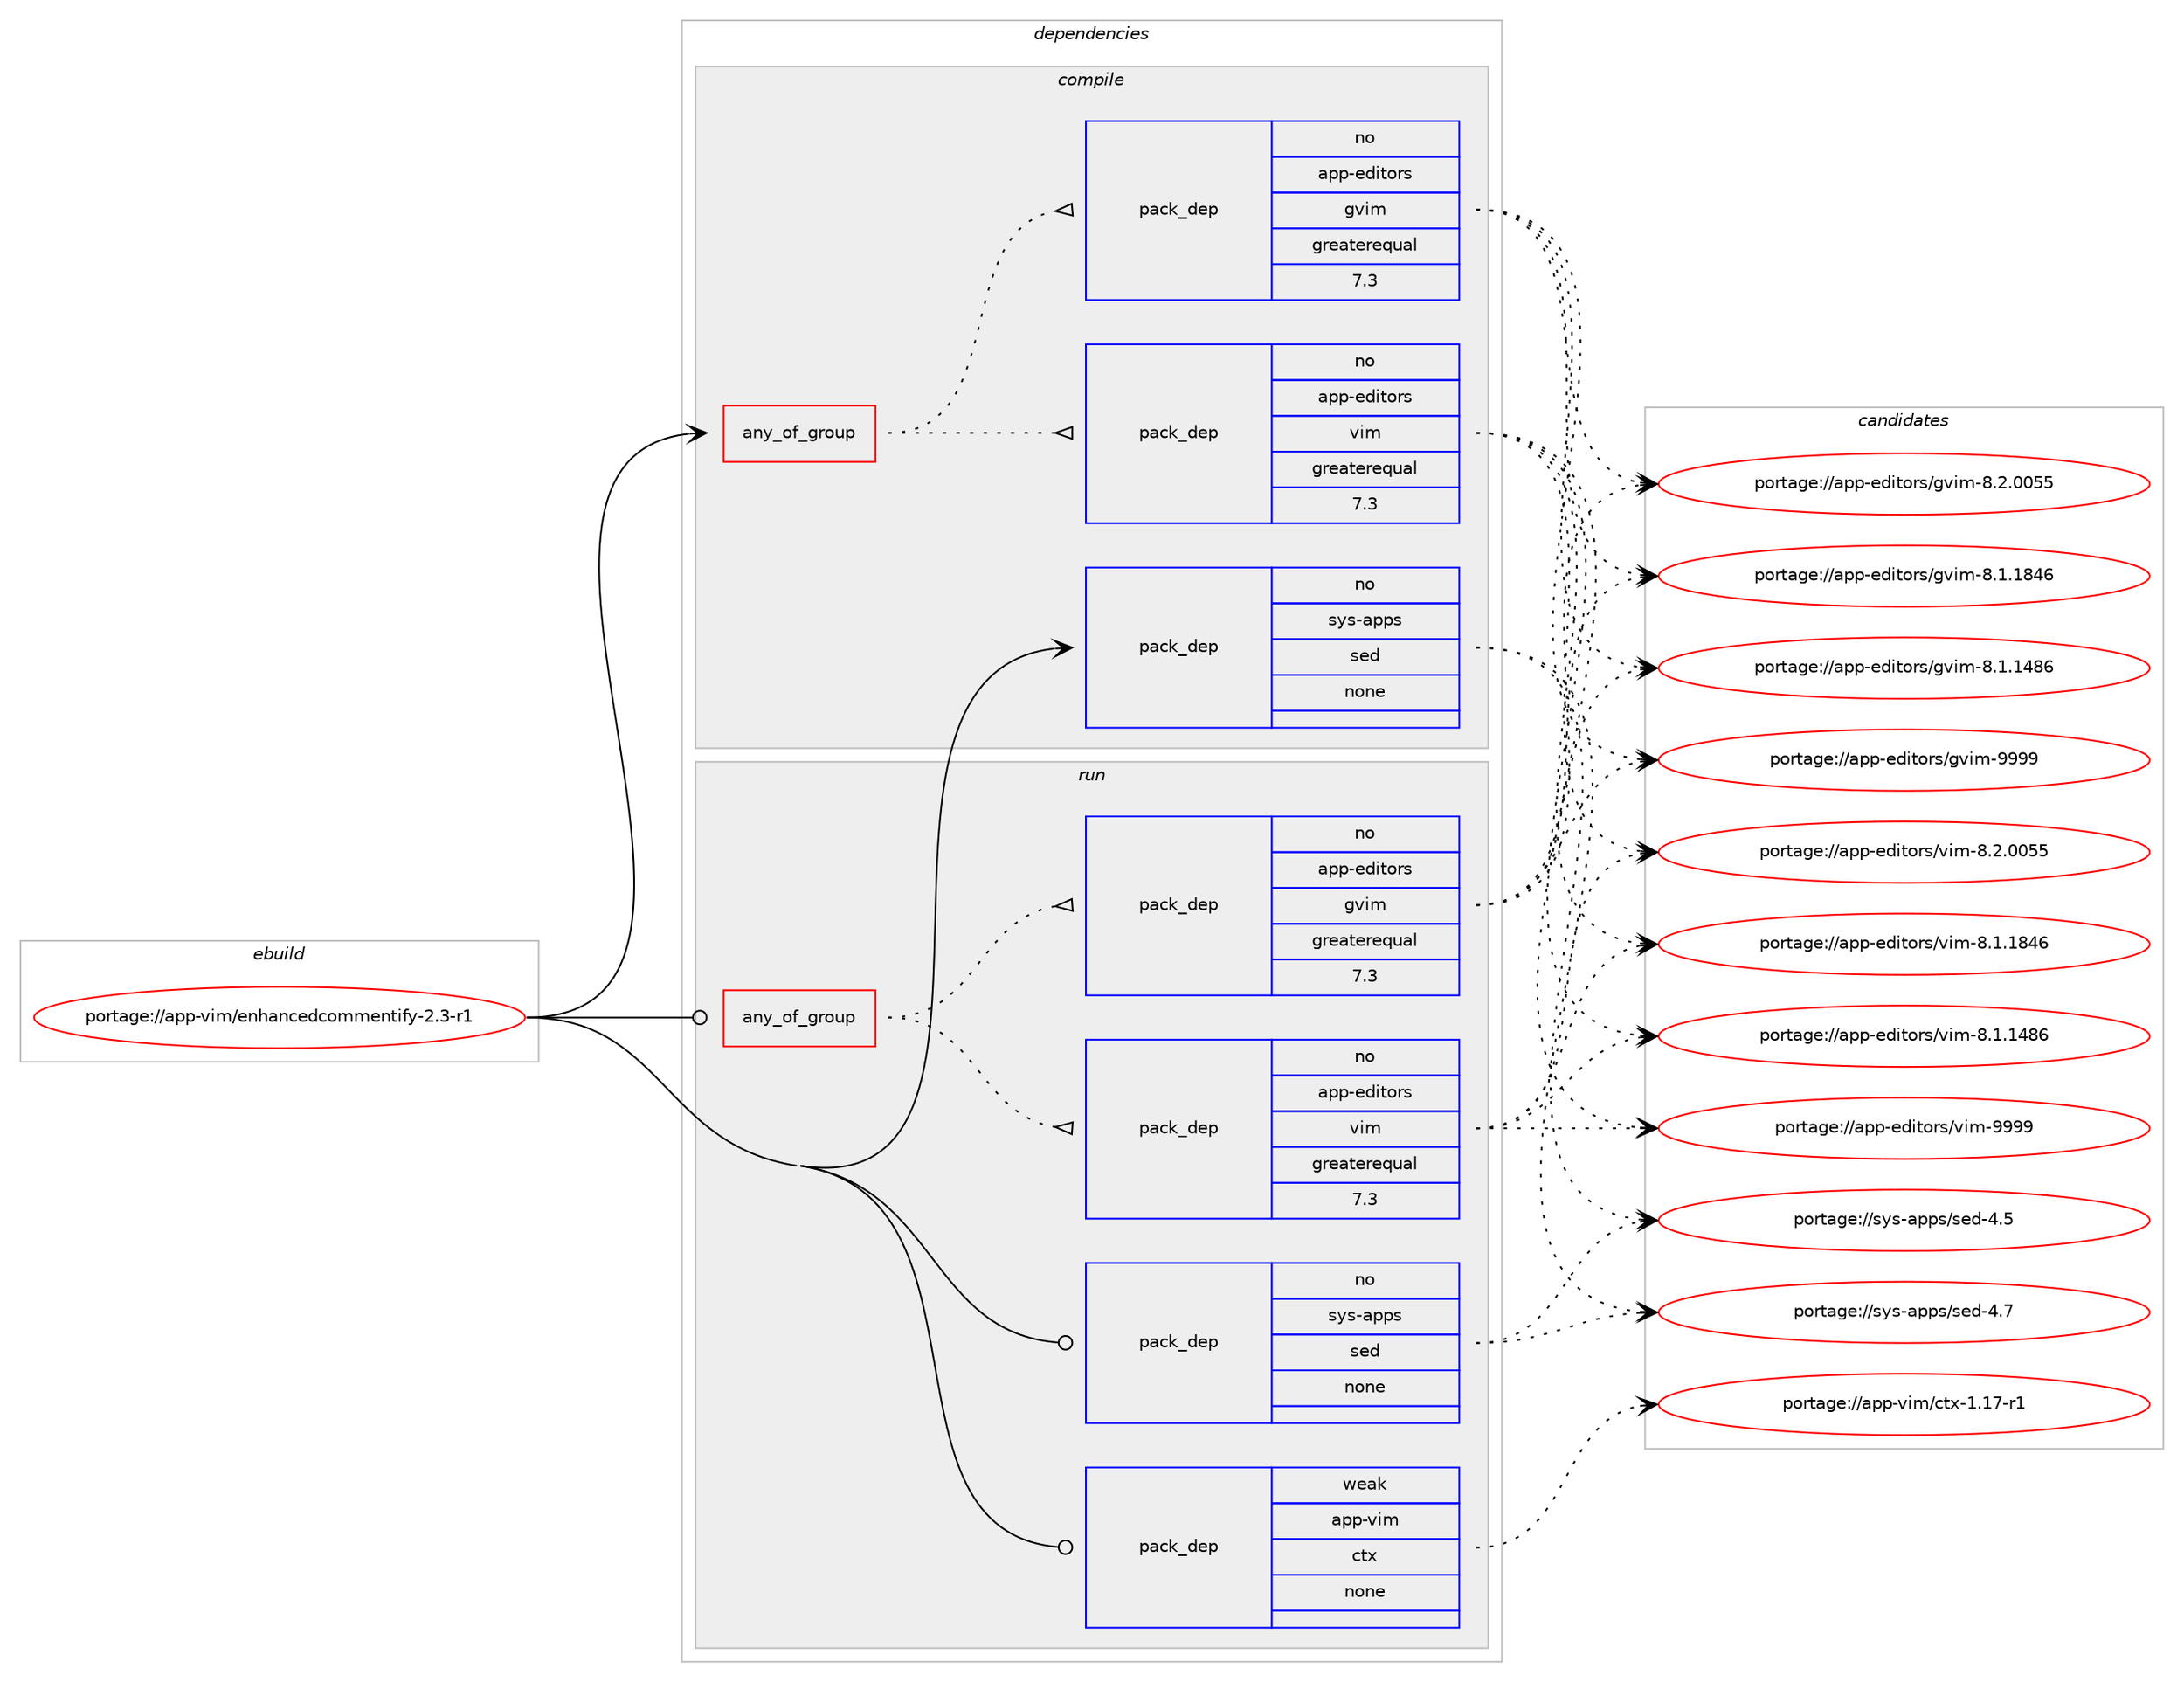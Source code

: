 digraph prolog {

# *************
# Graph options
# *************

newrank=true;
concentrate=true;
compound=true;
graph [rankdir=LR,fontname=Helvetica,fontsize=10,ranksep=1.5];#, ranksep=2.5, nodesep=0.2];
edge  [arrowhead=vee];
node  [fontname=Helvetica,fontsize=10];

# **********
# The ebuild
# **********

subgraph cluster_leftcol {
color=gray;
rank=same;
label=<<i>ebuild</i>>;
id [label="portage://app-vim/enhancedcommentify-2.3-r1", color=red, width=4, href="../app-vim/enhancedcommentify-2.3-r1.svg"];
}

# ****************
# The dependencies
# ****************

subgraph cluster_midcol {
color=gray;
label=<<i>dependencies</i>>;
subgraph cluster_compile {
fillcolor="#eeeeee";
style=filled;
label=<<i>compile</i>>;
subgraph any7480 {
dependency590129 [label=<<TABLE BORDER="0" CELLBORDER="1" CELLSPACING="0" CELLPADDING="4"><TR><TD CELLPADDING="10">any_of_group</TD></TR></TABLE>>, shape=none, color=red];subgraph pack443214 {
dependency590130 [label=<<TABLE BORDER="0" CELLBORDER="1" CELLSPACING="0" CELLPADDING="4" WIDTH="220"><TR><TD ROWSPAN="6" CELLPADDING="30">pack_dep</TD></TR><TR><TD WIDTH="110">no</TD></TR><TR><TD>app-editors</TD></TR><TR><TD>vim</TD></TR><TR><TD>greaterequal</TD></TR><TR><TD>7.3</TD></TR></TABLE>>, shape=none, color=blue];
}
dependency590129:e -> dependency590130:w [weight=20,style="dotted",arrowhead="oinv"];
subgraph pack443215 {
dependency590131 [label=<<TABLE BORDER="0" CELLBORDER="1" CELLSPACING="0" CELLPADDING="4" WIDTH="220"><TR><TD ROWSPAN="6" CELLPADDING="30">pack_dep</TD></TR><TR><TD WIDTH="110">no</TD></TR><TR><TD>app-editors</TD></TR><TR><TD>gvim</TD></TR><TR><TD>greaterequal</TD></TR><TR><TD>7.3</TD></TR></TABLE>>, shape=none, color=blue];
}
dependency590129:e -> dependency590131:w [weight=20,style="dotted",arrowhead="oinv"];
}
id:e -> dependency590129:w [weight=20,style="solid",arrowhead="vee"];
subgraph pack443216 {
dependency590132 [label=<<TABLE BORDER="0" CELLBORDER="1" CELLSPACING="0" CELLPADDING="4" WIDTH="220"><TR><TD ROWSPAN="6" CELLPADDING="30">pack_dep</TD></TR><TR><TD WIDTH="110">no</TD></TR><TR><TD>sys-apps</TD></TR><TR><TD>sed</TD></TR><TR><TD>none</TD></TR><TR><TD></TD></TR></TABLE>>, shape=none, color=blue];
}
id:e -> dependency590132:w [weight=20,style="solid",arrowhead="vee"];
}
subgraph cluster_compileandrun {
fillcolor="#eeeeee";
style=filled;
label=<<i>compile and run</i>>;
}
subgraph cluster_run {
fillcolor="#eeeeee";
style=filled;
label=<<i>run</i>>;
subgraph any7481 {
dependency590133 [label=<<TABLE BORDER="0" CELLBORDER="1" CELLSPACING="0" CELLPADDING="4"><TR><TD CELLPADDING="10">any_of_group</TD></TR></TABLE>>, shape=none, color=red];subgraph pack443217 {
dependency590134 [label=<<TABLE BORDER="0" CELLBORDER="1" CELLSPACING="0" CELLPADDING="4" WIDTH="220"><TR><TD ROWSPAN="6" CELLPADDING="30">pack_dep</TD></TR><TR><TD WIDTH="110">no</TD></TR><TR><TD>app-editors</TD></TR><TR><TD>vim</TD></TR><TR><TD>greaterequal</TD></TR><TR><TD>7.3</TD></TR></TABLE>>, shape=none, color=blue];
}
dependency590133:e -> dependency590134:w [weight=20,style="dotted",arrowhead="oinv"];
subgraph pack443218 {
dependency590135 [label=<<TABLE BORDER="0" CELLBORDER="1" CELLSPACING="0" CELLPADDING="4" WIDTH="220"><TR><TD ROWSPAN="6" CELLPADDING="30">pack_dep</TD></TR><TR><TD WIDTH="110">no</TD></TR><TR><TD>app-editors</TD></TR><TR><TD>gvim</TD></TR><TR><TD>greaterequal</TD></TR><TR><TD>7.3</TD></TR></TABLE>>, shape=none, color=blue];
}
dependency590133:e -> dependency590135:w [weight=20,style="dotted",arrowhead="oinv"];
}
id:e -> dependency590133:w [weight=20,style="solid",arrowhead="odot"];
subgraph pack443219 {
dependency590136 [label=<<TABLE BORDER="0" CELLBORDER="1" CELLSPACING="0" CELLPADDING="4" WIDTH="220"><TR><TD ROWSPAN="6" CELLPADDING="30">pack_dep</TD></TR><TR><TD WIDTH="110">no</TD></TR><TR><TD>sys-apps</TD></TR><TR><TD>sed</TD></TR><TR><TD>none</TD></TR><TR><TD></TD></TR></TABLE>>, shape=none, color=blue];
}
id:e -> dependency590136:w [weight=20,style="solid",arrowhead="odot"];
subgraph pack443220 {
dependency590137 [label=<<TABLE BORDER="0" CELLBORDER="1" CELLSPACING="0" CELLPADDING="4" WIDTH="220"><TR><TD ROWSPAN="6" CELLPADDING="30">pack_dep</TD></TR><TR><TD WIDTH="110">weak</TD></TR><TR><TD>app-vim</TD></TR><TR><TD>ctx</TD></TR><TR><TD>none</TD></TR><TR><TD></TD></TR></TABLE>>, shape=none, color=blue];
}
id:e -> dependency590137:w [weight=20,style="solid",arrowhead="odot"];
}
}

# **************
# The candidates
# **************

subgraph cluster_choices {
rank=same;
color=gray;
label=<<i>candidates</i>>;

subgraph choice443214 {
color=black;
nodesep=1;
choice9711211245101100105116111114115471181051094557575757 [label="portage://app-editors/vim-9999", color=red, width=4,href="../app-editors/vim-9999.svg"];
choice971121124510110010511611111411547118105109455646504648485353 [label="portage://app-editors/vim-8.2.0055", color=red, width=4,href="../app-editors/vim-8.2.0055.svg"];
choice971121124510110010511611111411547118105109455646494649565254 [label="portage://app-editors/vim-8.1.1846", color=red, width=4,href="../app-editors/vim-8.1.1846.svg"];
choice971121124510110010511611111411547118105109455646494649525654 [label="portage://app-editors/vim-8.1.1486", color=red, width=4,href="../app-editors/vim-8.1.1486.svg"];
dependency590130:e -> choice9711211245101100105116111114115471181051094557575757:w [style=dotted,weight="100"];
dependency590130:e -> choice971121124510110010511611111411547118105109455646504648485353:w [style=dotted,weight="100"];
dependency590130:e -> choice971121124510110010511611111411547118105109455646494649565254:w [style=dotted,weight="100"];
dependency590130:e -> choice971121124510110010511611111411547118105109455646494649525654:w [style=dotted,weight="100"];
}
subgraph choice443215 {
color=black;
nodesep=1;
choice9711211245101100105116111114115471031181051094557575757 [label="portage://app-editors/gvim-9999", color=red, width=4,href="../app-editors/gvim-9999.svg"];
choice971121124510110010511611111411547103118105109455646504648485353 [label="portage://app-editors/gvim-8.2.0055", color=red, width=4,href="../app-editors/gvim-8.2.0055.svg"];
choice971121124510110010511611111411547103118105109455646494649565254 [label="portage://app-editors/gvim-8.1.1846", color=red, width=4,href="../app-editors/gvim-8.1.1846.svg"];
choice971121124510110010511611111411547103118105109455646494649525654 [label="portage://app-editors/gvim-8.1.1486", color=red, width=4,href="../app-editors/gvim-8.1.1486.svg"];
dependency590131:e -> choice9711211245101100105116111114115471031181051094557575757:w [style=dotted,weight="100"];
dependency590131:e -> choice971121124510110010511611111411547103118105109455646504648485353:w [style=dotted,weight="100"];
dependency590131:e -> choice971121124510110010511611111411547103118105109455646494649565254:w [style=dotted,weight="100"];
dependency590131:e -> choice971121124510110010511611111411547103118105109455646494649525654:w [style=dotted,weight="100"];
}
subgraph choice443216 {
color=black;
nodesep=1;
choice11512111545971121121154711510110045524655 [label="portage://sys-apps/sed-4.7", color=red, width=4,href="../sys-apps/sed-4.7.svg"];
choice11512111545971121121154711510110045524653 [label="portage://sys-apps/sed-4.5", color=red, width=4,href="../sys-apps/sed-4.5.svg"];
dependency590132:e -> choice11512111545971121121154711510110045524655:w [style=dotted,weight="100"];
dependency590132:e -> choice11512111545971121121154711510110045524653:w [style=dotted,weight="100"];
}
subgraph choice443217 {
color=black;
nodesep=1;
choice9711211245101100105116111114115471181051094557575757 [label="portage://app-editors/vim-9999", color=red, width=4,href="../app-editors/vim-9999.svg"];
choice971121124510110010511611111411547118105109455646504648485353 [label="portage://app-editors/vim-8.2.0055", color=red, width=4,href="../app-editors/vim-8.2.0055.svg"];
choice971121124510110010511611111411547118105109455646494649565254 [label="portage://app-editors/vim-8.1.1846", color=red, width=4,href="../app-editors/vim-8.1.1846.svg"];
choice971121124510110010511611111411547118105109455646494649525654 [label="portage://app-editors/vim-8.1.1486", color=red, width=4,href="../app-editors/vim-8.1.1486.svg"];
dependency590134:e -> choice9711211245101100105116111114115471181051094557575757:w [style=dotted,weight="100"];
dependency590134:e -> choice971121124510110010511611111411547118105109455646504648485353:w [style=dotted,weight="100"];
dependency590134:e -> choice971121124510110010511611111411547118105109455646494649565254:w [style=dotted,weight="100"];
dependency590134:e -> choice971121124510110010511611111411547118105109455646494649525654:w [style=dotted,weight="100"];
}
subgraph choice443218 {
color=black;
nodesep=1;
choice9711211245101100105116111114115471031181051094557575757 [label="portage://app-editors/gvim-9999", color=red, width=4,href="../app-editors/gvim-9999.svg"];
choice971121124510110010511611111411547103118105109455646504648485353 [label="portage://app-editors/gvim-8.2.0055", color=red, width=4,href="../app-editors/gvim-8.2.0055.svg"];
choice971121124510110010511611111411547103118105109455646494649565254 [label="portage://app-editors/gvim-8.1.1846", color=red, width=4,href="../app-editors/gvim-8.1.1846.svg"];
choice971121124510110010511611111411547103118105109455646494649525654 [label="portage://app-editors/gvim-8.1.1486", color=red, width=4,href="../app-editors/gvim-8.1.1486.svg"];
dependency590135:e -> choice9711211245101100105116111114115471031181051094557575757:w [style=dotted,weight="100"];
dependency590135:e -> choice971121124510110010511611111411547103118105109455646504648485353:w [style=dotted,weight="100"];
dependency590135:e -> choice971121124510110010511611111411547103118105109455646494649565254:w [style=dotted,weight="100"];
dependency590135:e -> choice971121124510110010511611111411547103118105109455646494649525654:w [style=dotted,weight="100"];
}
subgraph choice443219 {
color=black;
nodesep=1;
choice11512111545971121121154711510110045524655 [label="portage://sys-apps/sed-4.7", color=red, width=4,href="../sys-apps/sed-4.7.svg"];
choice11512111545971121121154711510110045524653 [label="portage://sys-apps/sed-4.5", color=red, width=4,href="../sys-apps/sed-4.5.svg"];
dependency590136:e -> choice11512111545971121121154711510110045524655:w [style=dotted,weight="100"];
dependency590136:e -> choice11512111545971121121154711510110045524653:w [style=dotted,weight="100"];
}
subgraph choice443220 {
color=black;
nodesep=1;
choice9711211245118105109479911612045494649554511449 [label="portage://app-vim/ctx-1.17-r1", color=red, width=4,href="../app-vim/ctx-1.17-r1.svg"];
dependency590137:e -> choice9711211245118105109479911612045494649554511449:w [style=dotted,weight="100"];
}
}

}
